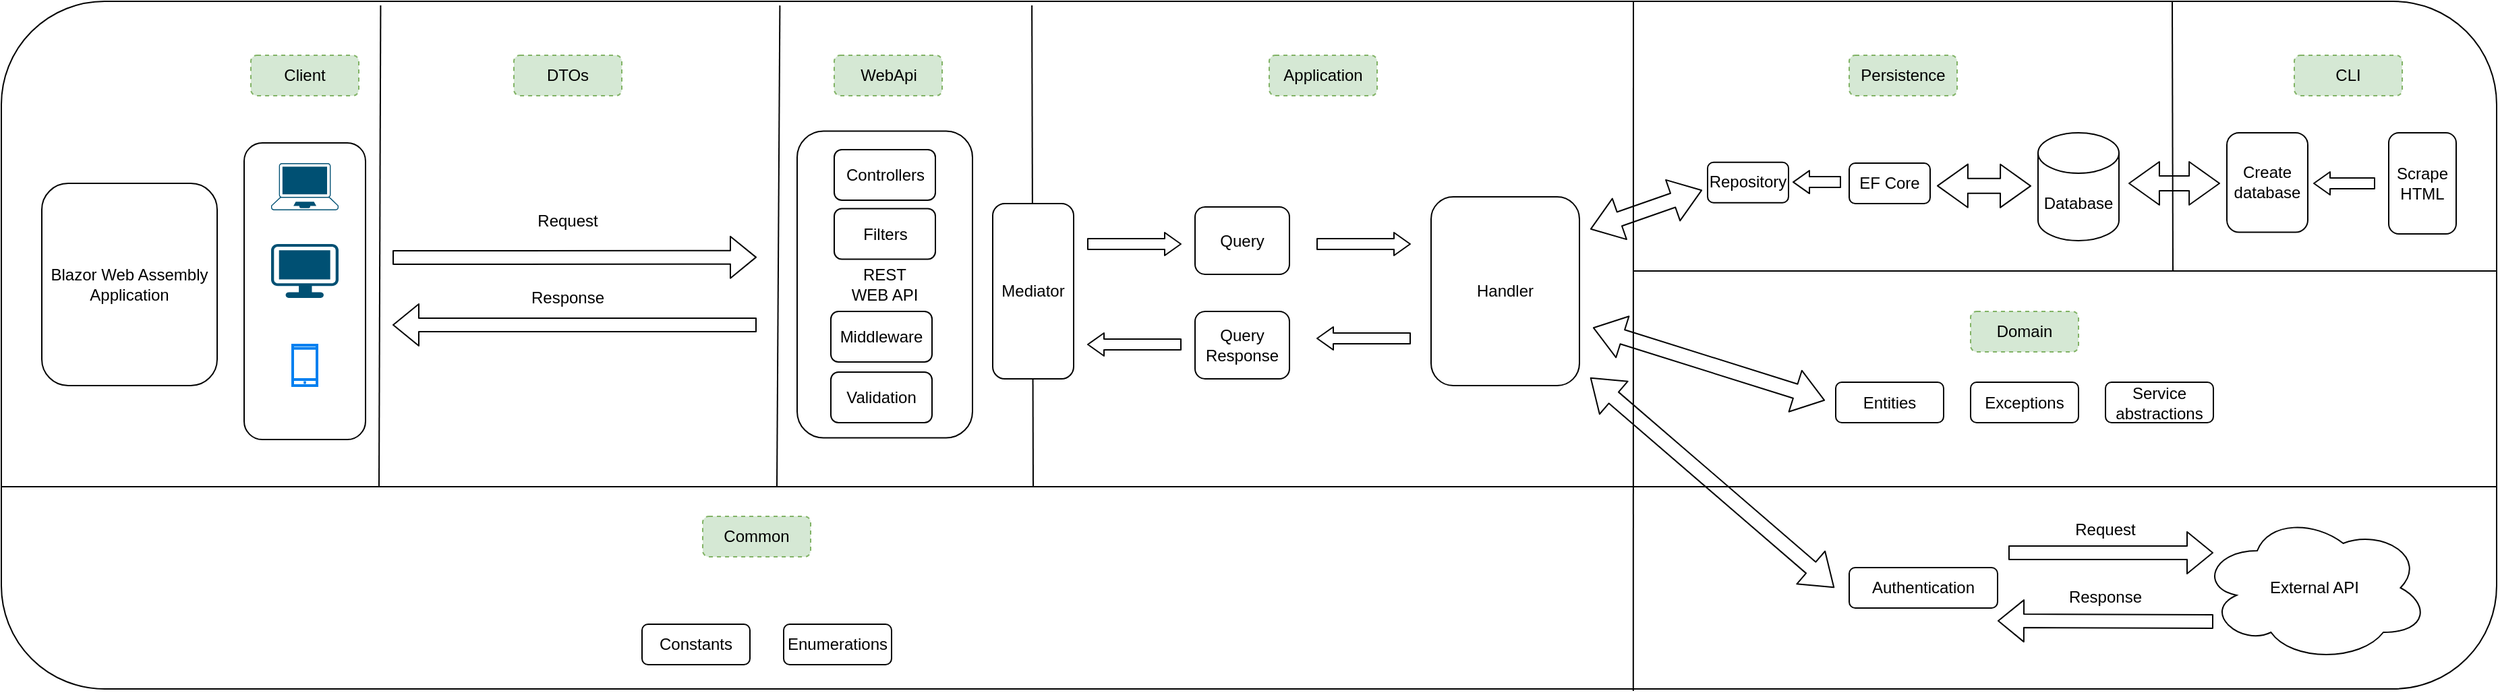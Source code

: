 <mxfile version="25.0.1">
  <diagram id="ZpaYJguhu72aNwgWVAWn" name="Page-1">
    <mxGraphModel dx="3102" dy="1148" grid="1" gridSize="10" guides="1" tooltips="1" connect="1" arrows="1" fold="1" page="1" pageScale="1" pageWidth="850" pageHeight="1100" math="0" shadow="0">
      <root>
        <mxCell id="0" />
        <mxCell id="1" parent="0" />
        <mxCell id="IZR9oUKfis4_ZGRq2fiG-9" value="" style="rounded=1;whiteSpace=wrap;html=1;" parent="1" vertex="1">
          <mxGeometry x="-50" y="40" width="1850" height="510" as="geometry" />
        </mxCell>
        <mxCell id="Kx0-OK1zSEs6s6_5W6BD-1" value="" style="endArrow=none;html=1;entryX=0.413;entryY=0.006;entryDx=0;entryDy=0;entryPerimeter=0;" parent="1" target="IZR9oUKfis4_ZGRq2fiG-9" edge="1">
          <mxGeometry width="50" height="50" relative="1" as="geometry">
            <mxPoint x="715" y="400" as="sourcePoint" />
            <mxPoint x="715" y="80" as="targetPoint" />
          </mxGeometry>
        </mxCell>
        <mxCell id="Kx0-OK1zSEs6s6_5W6BD-2" value="WebApi" style="rounded=1;whiteSpace=wrap;html=1;dashed=1;fillColor=#d5e8d4;strokeColor=#82b366;" parent="1" vertex="1">
          <mxGeometry x="567.5" y="80" width="80" height="30" as="geometry" />
        </mxCell>
        <mxCell id="Kx0-OK1zSEs6s6_5W6BD-4" value="REST&lt;br&gt;WEB API" style="rounded=1;whiteSpace=wrap;html=1;" parent="1" vertex="1">
          <mxGeometry x="540" y="136.25" width="130" height="227.5" as="geometry" />
        </mxCell>
        <mxCell id="Kx0-OK1zSEs6s6_5W6BD-8" value="" style="shape=flexArrow;endArrow=classic;html=1;width=8;endSize=3.67;endWidth=8;" parent="1" edge="1">
          <mxGeometry width="50" height="50" relative="1" as="geometry">
            <mxPoint x="755" y="220" as="sourcePoint" />
            <mxPoint x="825" y="220" as="targetPoint" />
          </mxGeometry>
        </mxCell>
        <mxCell id="Kx0-OK1zSEs6s6_5W6BD-9" value="" style="shape=flexArrow;endArrow=classic;html=1;" parent="1" edge="1">
          <mxGeometry width="50" height="50" relative="1" as="geometry">
            <mxPoint x="510" y="280" as="sourcePoint" />
            <mxPoint x="240" y="280" as="targetPoint" />
          </mxGeometry>
        </mxCell>
        <mxCell id="Kx0-OK1zSEs6s6_5W6BD-10" value="Request" style="text;html=1;strokeColor=none;fillColor=none;align=center;verticalAlign=middle;whiteSpace=wrap;rounded=0;" parent="1" vertex="1">
          <mxGeometry x="350" y="192.5" width="40" height="20" as="geometry" />
        </mxCell>
        <mxCell id="Kx0-OK1zSEs6s6_5W6BD-13" value="Response" style="text;html=1;strokeColor=none;fillColor=none;align=center;verticalAlign=middle;whiteSpace=wrap;rounded=0;" parent="1" vertex="1">
          <mxGeometry x="350" y="250" width="40" height="20" as="geometry" />
        </mxCell>
        <mxCell id="Kx0-OK1zSEs6s6_5W6BD-15" value="" style="points=[[0.13,0.02,0],[0.5,0,0],[0.87,0.02,0],[0.885,0.4,0],[0.985,0.985,0],[0.5,1,0],[0.015,0.985,0],[0.115,0.4,0]];verticalLabelPosition=bottom;html=1;verticalAlign=top;aspect=fixed;align=center;pointerEvents=1;shape=mxgraph.cisco19.laptop;fillColor=#005073;strokeColor=none;" parent="1" vertex="1">
          <mxGeometry x="150" y="160" width="50" height="35" as="geometry" />
        </mxCell>
        <mxCell id="Kx0-OK1zSEs6s6_5W6BD-16" value="" style="points=[[0.03,0.03,0],[0.5,0,0],[0.97,0.03,0],[1,0.4,0],[0.97,0.745,0],[0.5,1,0],[0.03,0.745,0],[0,0.4,0]];verticalLabelPosition=bottom;html=1;verticalAlign=top;aspect=fixed;align=center;pointerEvents=1;shape=mxgraph.cisco19.workstation;fillColor=#005073;strokeColor=none;" parent="1" vertex="1">
          <mxGeometry x="150" y="220" width="50" height="40" as="geometry" />
        </mxCell>
        <mxCell id="Kx0-OK1zSEs6s6_5W6BD-17" value="" style="html=1;verticalLabelPosition=bottom;align=center;labelBackgroundColor=#ffffff;verticalAlign=top;strokeWidth=2;strokeColor=#0080F0;shadow=0;dashed=0;shape=mxgraph.ios7.icons.smartphone;" parent="1" vertex="1">
          <mxGeometry x="166" y="295" width="18" height="30" as="geometry" />
        </mxCell>
        <mxCell id="Kx0-OK1zSEs6s6_5W6BD-18" value="" style="rounded=1;whiteSpace=wrap;html=1;fillColor=none;" parent="1" vertex="1">
          <mxGeometry x="130" y="145" width="90" height="220" as="geometry" />
        </mxCell>
        <mxCell id="Kx0-OK1zSEs6s6_5W6BD-21" value="" style="endArrow=none;html=1;exitX=0.654;exitY=1.003;exitDx=0;exitDy=0;exitPerimeter=0;" parent="1" source="IZR9oUKfis4_ZGRq2fiG-9" edge="1">
          <mxGeometry width="50" height="50" relative="1" as="geometry">
            <mxPoint x="1160" y="360" as="sourcePoint" />
            <mxPoint x="1160" y="40" as="targetPoint" />
          </mxGeometry>
        </mxCell>
        <mxCell id="Kx0-OK1zSEs6s6_5W6BD-22" value="Application" style="rounded=1;whiteSpace=wrap;html=1;dashed=1;fillColor=#d5e8d4;strokeColor=#82b366;" parent="1" vertex="1">
          <mxGeometry x="890" y="80" width="80" height="30" as="geometry" />
        </mxCell>
        <mxCell id="Kx0-OK1zSEs6s6_5W6BD-25" value="Query" style="rounded=1;whiteSpace=wrap;html=1;" parent="1" vertex="1">
          <mxGeometry x="835" y="192.5" width="70" height="50" as="geometry" />
        </mxCell>
        <mxCell id="Kx0-OK1zSEs6s6_5W6BD-26" value="Mediator" style="rounded=1;whiteSpace=wrap;html=1;" parent="1" vertex="1">
          <mxGeometry x="685" y="190" width="60" height="130" as="geometry" />
        </mxCell>
        <mxCell id="Kx0-OK1zSEs6s6_5W6BD-30" value="" style="shape=flexArrow;endArrow=classic;html=1;" parent="1" edge="1">
          <mxGeometry width="50" height="50" relative="1" as="geometry">
            <mxPoint x="240" y="230" as="sourcePoint" />
            <mxPoint x="510" y="229.82" as="targetPoint" />
          </mxGeometry>
        </mxCell>
        <mxCell id="Kx0-OK1zSEs6s6_5W6BD-31" value="" style="shape=flexArrow;endArrow=classic;html=1;width=8;endSize=3.67;endWidth=8;" parent="1" edge="1">
          <mxGeometry width="50" height="50" relative="1" as="geometry">
            <mxPoint x="925" y="220" as="sourcePoint" />
            <mxPoint x="995" y="220" as="targetPoint" />
          </mxGeometry>
        </mxCell>
        <mxCell id="Kx0-OK1zSEs6s6_5W6BD-32" value="" style="shape=flexArrow;endArrow=classic;html=1;width=8;endSize=3.67;endWidth=8;" parent="1" edge="1">
          <mxGeometry width="50" height="50" relative="1" as="geometry">
            <mxPoint x="995" y="290" as="sourcePoint" />
            <mxPoint x="925" y="290" as="targetPoint" />
          </mxGeometry>
        </mxCell>
        <mxCell id="Kx0-OK1zSEs6s6_5W6BD-33" value="Query&lt;br&gt;Response" style="rounded=1;whiteSpace=wrap;html=1;" parent="1" vertex="1">
          <mxGeometry x="835" y="270" width="70" height="50" as="geometry" />
        </mxCell>
        <mxCell id="Kx0-OK1zSEs6s6_5W6BD-34" value="" style="shape=flexArrow;endArrow=classic;html=1;width=8;endSize=3.67;endWidth=8;" parent="1" edge="1">
          <mxGeometry width="50" height="50" relative="1" as="geometry">
            <mxPoint x="825" y="294.5" as="sourcePoint" />
            <mxPoint x="755" y="294.5" as="targetPoint" />
          </mxGeometry>
        </mxCell>
        <mxCell id="Kx0-OK1zSEs6s6_5W6BD-42" value="Handler" style="rounded=1;whiteSpace=wrap;html=1;" parent="1" vertex="1">
          <mxGeometry x="1010" y="185" width="110" height="140" as="geometry" />
        </mxCell>
        <mxCell id="Kx0-OK1zSEs6s6_5W6BD-49" value="" style="endArrow=none;html=1;" parent="1" edge="1">
          <mxGeometry width="50" height="50" relative="1" as="geometry">
            <mxPoint x="1160" y="240" as="sourcePoint" />
            <mxPoint x="1800" y="240" as="targetPoint" />
          </mxGeometry>
        </mxCell>
        <mxCell id="Kx0-OK1zSEs6s6_5W6BD-50" value="Persistence" style="rounded=1;whiteSpace=wrap;html=1;dashed=1;fillColor=#d5e8d4;strokeColor=#82b366;" parent="1" vertex="1">
          <mxGeometry x="1320" y="80" width="80" height="30" as="geometry" />
        </mxCell>
        <mxCell id="Kx0-OK1zSEs6s6_5W6BD-51" value="Database" style="shape=cylinder3;whiteSpace=wrap;html=1;boundedLbl=1;backgroundOutline=1;size=15;fillColor=#ffffff;gradientColor=none;" parent="1" vertex="1">
          <mxGeometry x="1460" y="137.5" width="60" height="80" as="geometry" />
        </mxCell>
        <mxCell id="Kx0-OK1zSEs6s6_5W6BD-53" value="EF Core" style="rounded=1;whiteSpace=wrap;html=1;" parent="1" vertex="1">
          <mxGeometry x="1320" y="160" width="60" height="30" as="geometry" />
        </mxCell>
        <mxCell id="Kx0-OK1zSEs6s6_5W6BD-56" value="" style="shape=flexArrow;endArrow=classic;startArrow=classic;html=1;width=11.034;startSize=7.152;endSize=7.152;" parent="1" edge="1">
          <mxGeometry width="50" height="50" relative="1" as="geometry">
            <mxPoint x="1385" y="176.79" as="sourcePoint" />
            <mxPoint x="1455" y="176.95" as="targetPoint" />
          </mxGeometry>
        </mxCell>
        <mxCell id="Kx0-OK1zSEs6s6_5W6BD-58" value="" style="shape=flexArrow;endArrow=classic;startArrow=classic;html=1;width=11.034;startSize=7.152;endSize=7.152;" parent="1" edge="1">
          <mxGeometry width="50" height="50" relative="1" as="geometry">
            <mxPoint x="1128" y="209" as="sourcePoint" />
            <mxPoint x="1211" y="180" as="targetPoint" />
          </mxGeometry>
        </mxCell>
        <mxCell id="Kx0-OK1zSEs6s6_5W6BD-59" value="" style="shape=flexArrow;endArrow=classic;startArrow=classic;html=1;width=11.034;startSize=7.152;endSize=7.152;" parent="1" edge="1">
          <mxGeometry width="50" height="50" relative="1" as="geometry">
            <mxPoint x="1130" y="282" as="sourcePoint" />
            <mxPoint x="1302" y="336" as="targetPoint" />
          </mxGeometry>
        </mxCell>
        <mxCell id="Kx0-OK1zSEs6s6_5W6BD-60" value="Domain" style="rounded=1;whiteSpace=wrap;html=1;dashed=1;fillColor=#d5e8d4;strokeColor=#82b366;" parent="1" vertex="1">
          <mxGeometry x="1410" y="270" width="80" height="30" as="geometry" />
        </mxCell>
        <mxCell id="Kx0-OK1zSEs6s6_5W6BD-61" value="Entities" style="rounded=1;whiteSpace=wrap;html=1;" parent="1" vertex="1">
          <mxGeometry x="1310" y="322.5" width="80" height="30" as="geometry" />
        </mxCell>
        <mxCell id="Kx0-OK1zSEs6s6_5W6BD-62" value="Service abstractions" style="rounded=1;whiteSpace=wrap;html=1;" parent="1" vertex="1">
          <mxGeometry x="1510" y="322.5" width="80" height="30" as="geometry" />
        </mxCell>
        <mxCell id="Kx0-OK1zSEs6s6_5W6BD-66" value="" style="endArrow=none;html=1;" parent="1" edge="1">
          <mxGeometry width="50" height="50" relative="1" as="geometry">
            <mxPoint x="-50" y="400" as="sourcePoint" />
            <mxPoint x="1800" y="400" as="targetPoint" />
          </mxGeometry>
        </mxCell>
        <mxCell id="Kx0-OK1zSEs6s6_5W6BD-68" value="Common" style="rounded=1;whiteSpace=wrap;html=1;dashed=1;fillColor=#d5e8d4;strokeColor=#82b366;" parent="1" vertex="1">
          <mxGeometry x="470" y="422" width="80" height="30" as="geometry" />
        </mxCell>
        <mxCell id="Kx0-OK1zSEs6s6_5W6BD-69" value="Constants" style="rounded=1;whiteSpace=wrap;html=1;" parent="1" vertex="1">
          <mxGeometry x="425" y="502" width="80" height="30" as="geometry" />
        </mxCell>
        <mxCell id="Kx0-OK1zSEs6s6_5W6BD-70" value="Enumerations" style="rounded=1;whiteSpace=wrap;html=1;" parent="1" vertex="1">
          <mxGeometry x="530" y="502" width="80" height="30" as="geometry" />
        </mxCell>
        <mxCell id="Kx0-OK1zSEs6s6_5W6BD-72" value="Middleware" style="rounded=1;whiteSpace=wrap;html=1;" parent="1" vertex="1">
          <mxGeometry x="565" y="270" width="75" height="37.5" as="geometry" />
        </mxCell>
        <mxCell id="Kx0-OK1zSEs6s6_5W6BD-73" value="Controllers" style="rounded=1;whiteSpace=wrap;html=1;" parent="1" vertex="1">
          <mxGeometry x="567.5" y="150" width="75" height="37.5" as="geometry" />
        </mxCell>
        <mxCell id="IZR9oUKfis4_ZGRq2fiG-1" value="Client" style="rounded=1;whiteSpace=wrap;html=1;dashed=1;fillColor=#d5e8d4;strokeColor=#82b366;" parent="1" vertex="1">
          <mxGeometry x="135" y="80" width="80" height="30" as="geometry" />
        </mxCell>
        <mxCell id="IZR9oUKfis4_ZGRq2fiG-4" value="" style="endArrow=none;html=1;entryX=0.312;entryY=0.006;entryDx=0;entryDy=0;entryPerimeter=0;" parent="1" target="IZR9oUKfis4_ZGRq2fiG-9" edge="1">
          <mxGeometry width="50" height="50" relative="1" as="geometry">
            <mxPoint x="525" y="400" as="sourcePoint" />
            <mxPoint x="525" y="80" as="targetPoint" />
          </mxGeometry>
        </mxCell>
        <mxCell id="IZR9oUKfis4_ZGRq2fiG-5" value="" style="endArrow=none;html=1;entryX=0.152;entryY=0.006;entryDx=0;entryDy=0;entryPerimeter=0;" parent="1" target="IZR9oUKfis4_ZGRq2fiG-9" edge="1">
          <mxGeometry width="50" height="50" relative="1" as="geometry">
            <mxPoint x="230" y="400" as="sourcePoint" />
            <mxPoint x="230" y="80" as="targetPoint" />
          </mxGeometry>
        </mxCell>
        <mxCell id="IZR9oUKfis4_ZGRq2fiG-6" value="DTOs" style="rounded=1;whiteSpace=wrap;html=1;dashed=1;fillColor=#d5e8d4;strokeColor=#82b366;" parent="1" vertex="1">
          <mxGeometry x="330" y="80" width="80" height="30" as="geometry" />
        </mxCell>
        <mxCell id="IZR9oUKfis4_ZGRq2fiG-8" value="Blazor Web Assembly Application" style="rounded=1;whiteSpace=wrap;html=1;" parent="1" vertex="1">
          <mxGeometry x="-20" y="175" width="130" height="150" as="geometry" />
        </mxCell>
        <mxCell id="oJcua5HaWns5q6F7jPkG-1" value="CLI" style="rounded=1;whiteSpace=wrap;html=1;dashed=1;fillColor=#d5e8d4;strokeColor=#82b366;" parent="1" vertex="1">
          <mxGeometry x="1650" y="80" width="80" height="30" as="geometry" />
        </mxCell>
        <mxCell id="oJcua5HaWns5q6F7jPkG-6" value="Scrape HTML" style="rounded=1;whiteSpace=wrap;html=1;" parent="1" vertex="1">
          <mxGeometry x="1720" y="137.5" width="50" height="75" as="geometry" />
        </mxCell>
        <mxCell id="oJcua5HaWns5q6F7jPkG-7" value="" style="shape=flexArrow;endArrow=classic;startArrow=classic;html=1;width=11.034;startSize=7.152;endSize=7.152;" parent="1" edge="1">
          <mxGeometry width="50" height="50" relative="1" as="geometry">
            <mxPoint x="1527" y="175" as="sourcePoint" />
            <mxPoint x="1595" y="175" as="targetPoint" />
          </mxGeometry>
        </mxCell>
        <mxCell id="oJcua5HaWns5q6F7jPkG-8" value="" style="endArrow=none;html=1;entryX=0.87;entryY=0;entryDx=0;entryDy=0;entryPerimeter=0;" parent="1" target="IZR9oUKfis4_ZGRq2fiG-9" edge="1">
          <mxGeometry width="50" height="50" relative="1" as="geometry">
            <mxPoint x="1560" y="240" as="sourcePoint" />
            <mxPoint x="1560" y="80" as="targetPoint" />
          </mxGeometry>
        </mxCell>
        <mxCell id="oJcua5HaWns5q6F7jPkG-9" value="Repository" style="rounded=1;whiteSpace=wrap;html=1;" parent="1" vertex="1">
          <mxGeometry x="1215" y="159.38" width="60" height="30" as="geometry" />
        </mxCell>
        <mxCell id="oJcua5HaWns5q6F7jPkG-10" value="Create database" style="rounded=1;whiteSpace=wrap;html=1;" parent="1" vertex="1">
          <mxGeometry x="1600" y="137.5" width="60" height="73.75" as="geometry" />
        </mxCell>
        <mxCell id="oJcua5HaWns5q6F7jPkG-11" value="" style="shape=flexArrow;endArrow=classic;html=1;width=8;endSize=3.67;endWidth=8;" parent="1" edge="1">
          <mxGeometry width="50" height="50" relative="1" as="geometry">
            <mxPoint x="1710" y="175" as="sourcePoint" />
            <mxPoint x="1664" y="175" as="targetPoint" />
          </mxGeometry>
        </mxCell>
        <mxCell id="oJcua5HaWns5q6F7jPkG-12" value="" style="shape=flexArrow;endArrow=classic;html=1;width=8;endSize=3.67;endWidth=8;" parent="1" edge="1">
          <mxGeometry width="50" height="50" relative="1" as="geometry">
            <mxPoint x="1314" y="174" as="sourcePoint" />
            <mxPoint x="1278" y="174.09" as="targetPoint" />
          </mxGeometry>
        </mxCell>
        <mxCell id="oJcua5HaWns5q6F7jPkG-13" value="Exceptions" style="rounded=1;whiteSpace=wrap;html=1;" parent="1" vertex="1">
          <mxGeometry x="1410" y="322.5" width="80" height="30" as="geometry" />
        </mxCell>
        <mxCell id="oJcua5HaWns5q6F7jPkG-16" value="Filters" style="rounded=1;whiteSpace=wrap;html=1;" parent="1" vertex="1">
          <mxGeometry x="567.5" y="193.75" width="75" height="37.5" as="geometry" />
        </mxCell>
        <mxCell id="oJcua5HaWns5q6F7jPkG-17" value="Validation" style="rounded=1;whiteSpace=wrap;html=1;" parent="1" vertex="1">
          <mxGeometry x="565" y="315" width="75" height="37.5" as="geometry" />
        </mxCell>
        <mxCell id="oJcua5HaWns5q6F7jPkG-18" value="External API" style="ellipse;shape=cloud;whiteSpace=wrap;html=1;" parent="1" vertex="1">
          <mxGeometry x="1580" y="420" width="170" height="110" as="geometry" />
        </mxCell>
        <mxCell id="oJcua5HaWns5q6F7jPkG-19" value="" style="shape=flexArrow;endArrow=classic;startArrow=classic;html=1;width=11.034;startSize=7.152;endSize=7.152;" parent="1" edge="1">
          <mxGeometry width="50" height="50" relative="1" as="geometry">
            <mxPoint x="1128" y="319" as="sourcePoint" />
            <mxPoint x="1309" y="475" as="targetPoint" />
          </mxGeometry>
        </mxCell>
        <mxCell id="2agW0kMSl_dSqR8MdkeC-2" value="Authentication" style="rounded=1;whiteSpace=wrap;html=1;" vertex="1" parent="1">
          <mxGeometry x="1320" y="460" width="110" height="30" as="geometry" />
        </mxCell>
        <mxCell id="2agW0kMSl_dSqR8MdkeC-4" value="Request" style="text;html=1;strokeColor=none;fillColor=none;align=center;verticalAlign=middle;whiteSpace=wrap;rounded=0;" vertex="1" parent="1">
          <mxGeometry x="1480" y="422" width="60" height="20" as="geometry" />
        </mxCell>
        <mxCell id="2agW0kMSl_dSqR8MdkeC-5" value="" style="shape=flexArrow;endArrow=classic;html=1;" edge="1" parent="1">
          <mxGeometry width="50" height="50" relative="1" as="geometry">
            <mxPoint x="1438" y="449" as="sourcePoint" />
            <mxPoint x="1590" y="449" as="targetPoint" />
          </mxGeometry>
        </mxCell>
        <mxCell id="2agW0kMSl_dSqR8MdkeC-6" value="Response" style="text;html=1;strokeColor=none;fillColor=none;align=center;verticalAlign=middle;whiteSpace=wrap;rounded=0;" vertex="1" parent="1">
          <mxGeometry x="1480" y="472" width="60" height="20" as="geometry" />
        </mxCell>
        <mxCell id="2agW0kMSl_dSqR8MdkeC-7" value="" style="shape=flexArrow;endArrow=classic;html=1;" edge="1" parent="1">
          <mxGeometry width="50" height="50" relative="1" as="geometry">
            <mxPoint x="1590" y="500" as="sourcePoint" />
            <mxPoint x="1430" y="499.5" as="targetPoint" />
          </mxGeometry>
        </mxCell>
      </root>
    </mxGraphModel>
  </diagram>
</mxfile>
